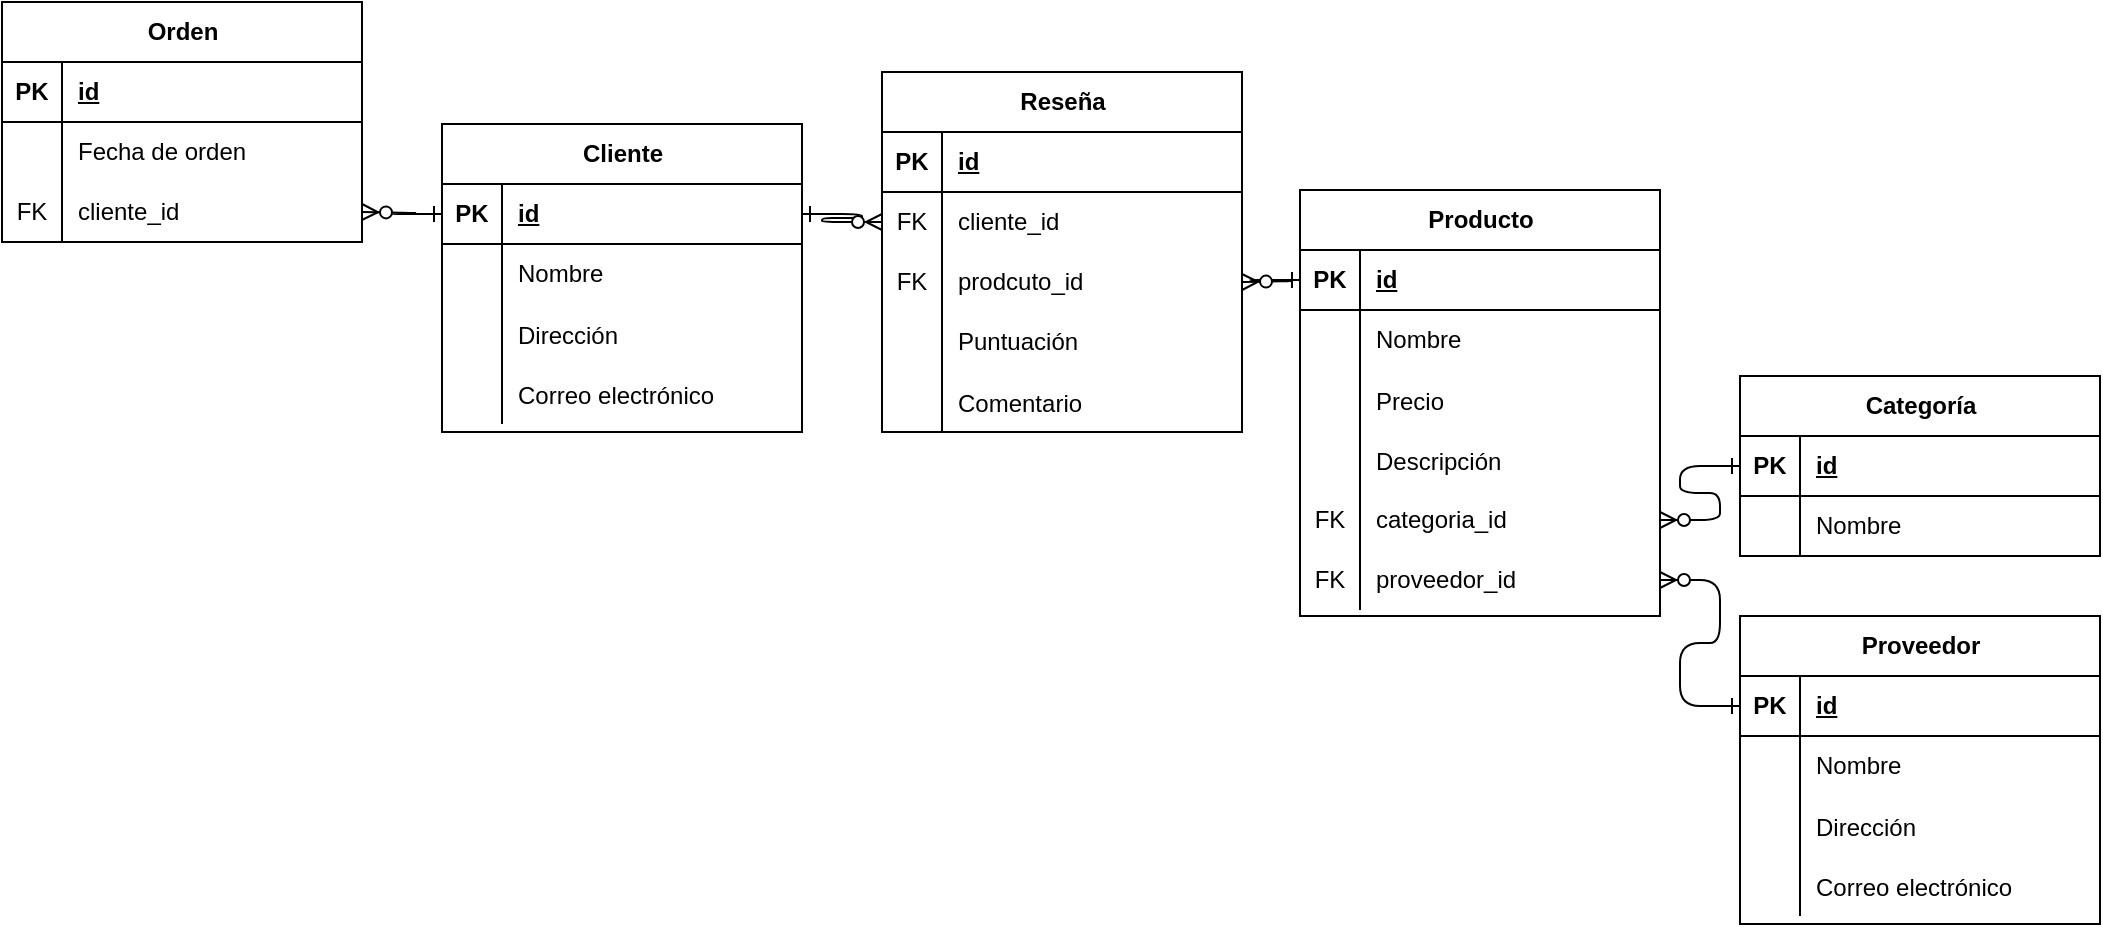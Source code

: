 <mxfile version="21.7.2" type="device">
  <diagram id="R2lEEEUBdFMjLlhIrx00" name="Page-1">
    <mxGraphModel dx="1912" dy="1043" grid="1" gridSize="11" guides="1" tooltips="1" connect="1" arrows="1" fold="1" page="1" pageScale="1" pageWidth="1100" pageHeight="850" math="0" shadow="0" extFonts="Permanent Marker^https://fonts.googleapis.com/css?family=Permanent+Marker">
      <root>
        <mxCell id="0" />
        <mxCell id="1" parent="0" />
        <mxCell id="FUUHJdsLU1o-lYNFw-Em-106" value="" style="edgeStyle=entityRelationEdgeStyle;endArrow=ERzeroToMany;startArrow=ERone;endFill=1;startFill=0;exitX=0;exitY=0.5;exitDx=0;exitDy=0;entryX=1;entryY=0.5;entryDx=0;entryDy=0;" edge="1" parent="1" source="FUUHJdsLU1o-lYNFw-Em-118" target="FUUHJdsLU1o-lYNFw-Em-114">
          <mxGeometry width="100" height="100" relative="1" as="geometry">
            <mxPoint x="118.0" y="330" as="sourcePoint" />
            <mxPoint x="118.0" y="520" as="targetPoint" />
            <Array as="points">
              <mxPoint x="231" y="265" />
              <mxPoint x="220" y="264" />
            </Array>
          </mxGeometry>
        </mxCell>
        <mxCell id="FUUHJdsLU1o-lYNFw-Em-107" value="Orden" style="shape=table;startSize=30;container=1;collapsible=1;childLayout=tableLayout;fixedRows=1;rowLines=0;fontStyle=1;align=center;resizeLast=1;html=1;" vertex="1" parent="1">
          <mxGeometry x="22" y="159" width="180" height="120" as="geometry" />
        </mxCell>
        <mxCell id="FUUHJdsLU1o-lYNFw-Em-108" value="" style="shape=tableRow;horizontal=0;startSize=0;swimlaneHead=0;swimlaneBody=0;fillColor=none;collapsible=0;dropTarget=0;points=[[0,0.5],[1,0.5]];portConstraint=eastwest;top=0;left=0;right=0;bottom=1;" vertex="1" parent="FUUHJdsLU1o-lYNFw-Em-107">
          <mxGeometry y="30" width="180" height="30" as="geometry" />
        </mxCell>
        <mxCell id="FUUHJdsLU1o-lYNFw-Em-109" value="PK" style="shape=partialRectangle;connectable=0;fillColor=none;top=0;left=0;bottom=0;right=0;fontStyle=1;overflow=hidden;whiteSpace=wrap;html=1;" vertex="1" parent="FUUHJdsLU1o-lYNFw-Em-108">
          <mxGeometry width="30" height="30" as="geometry">
            <mxRectangle width="30" height="30" as="alternateBounds" />
          </mxGeometry>
        </mxCell>
        <mxCell id="FUUHJdsLU1o-lYNFw-Em-110" value="id" style="shape=partialRectangle;connectable=0;fillColor=none;top=0;left=0;bottom=0;right=0;align=left;spacingLeft=6;fontStyle=5;overflow=hidden;whiteSpace=wrap;html=1;" vertex="1" parent="FUUHJdsLU1o-lYNFw-Em-108">
          <mxGeometry x="30" width="150" height="30" as="geometry">
            <mxRectangle width="150" height="30" as="alternateBounds" />
          </mxGeometry>
        </mxCell>
        <mxCell id="FUUHJdsLU1o-lYNFw-Em-111" value="" style="shape=tableRow;horizontal=0;startSize=0;swimlaneHead=0;swimlaneBody=0;fillColor=none;collapsible=0;dropTarget=0;points=[[0,0.5],[1,0.5]];portConstraint=eastwest;top=0;left=0;right=0;bottom=0;" vertex="1" parent="FUUHJdsLU1o-lYNFw-Em-107">
          <mxGeometry y="60" width="180" height="30" as="geometry" />
        </mxCell>
        <mxCell id="FUUHJdsLU1o-lYNFw-Em-112" value="" style="shape=partialRectangle;connectable=0;fillColor=none;top=0;left=0;bottom=0;right=0;editable=1;overflow=hidden;whiteSpace=wrap;html=1;" vertex="1" parent="FUUHJdsLU1o-lYNFw-Em-111">
          <mxGeometry width="30" height="30" as="geometry">
            <mxRectangle width="30" height="30" as="alternateBounds" />
          </mxGeometry>
        </mxCell>
        <mxCell id="FUUHJdsLU1o-lYNFw-Em-113" value="Fecha de orden" style="shape=partialRectangle;connectable=0;fillColor=none;top=0;left=0;bottom=0;right=0;align=left;spacingLeft=6;overflow=hidden;whiteSpace=wrap;html=1;" vertex="1" parent="FUUHJdsLU1o-lYNFw-Em-111">
          <mxGeometry x="30" width="150" height="30" as="geometry">
            <mxRectangle width="150" height="30" as="alternateBounds" />
          </mxGeometry>
        </mxCell>
        <mxCell id="FUUHJdsLU1o-lYNFw-Em-114" value="" style="shape=tableRow;horizontal=0;startSize=0;swimlaneHead=0;swimlaneBody=0;fillColor=none;collapsible=0;dropTarget=0;points=[[0,0.5],[1,0.5]];portConstraint=eastwest;top=0;left=0;right=0;bottom=0;" vertex="1" parent="FUUHJdsLU1o-lYNFw-Em-107">
          <mxGeometry y="90" width="180" height="30" as="geometry" />
        </mxCell>
        <mxCell id="FUUHJdsLU1o-lYNFw-Em-115" value="FK" style="shape=partialRectangle;connectable=0;fillColor=none;top=0;left=0;bottom=0;right=0;fontStyle=0;overflow=hidden;whiteSpace=wrap;html=1;" vertex="1" parent="FUUHJdsLU1o-lYNFw-Em-114">
          <mxGeometry width="30" height="30" as="geometry">
            <mxRectangle width="30" height="30" as="alternateBounds" />
          </mxGeometry>
        </mxCell>
        <mxCell id="FUUHJdsLU1o-lYNFw-Em-116" value="cliente_id" style="shape=partialRectangle;connectable=0;fillColor=none;top=0;left=0;bottom=0;right=0;align=left;spacingLeft=6;fontStyle=0;overflow=hidden;whiteSpace=wrap;html=1;" vertex="1" parent="FUUHJdsLU1o-lYNFw-Em-114">
          <mxGeometry x="30" width="150" height="30" as="geometry">
            <mxRectangle width="150" height="30" as="alternateBounds" />
          </mxGeometry>
        </mxCell>
        <mxCell id="FUUHJdsLU1o-lYNFw-Em-117" value="Cliente" style="shape=table;startSize=30;container=1;collapsible=1;childLayout=tableLayout;fixedRows=1;rowLines=0;fontStyle=1;align=center;resizeLast=1;html=1;" vertex="1" parent="1">
          <mxGeometry x="242" y="220" width="180" height="154" as="geometry" />
        </mxCell>
        <mxCell id="FUUHJdsLU1o-lYNFw-Em-118" value="" style="shape=tableRow;horizontal=0;startSize=0;swimlaneHead=0;swimlaneBody=0;fillColor=none;collapsible=0;dropTarget=0;points=[[0,0.5],[1,0.5]];portConstraint=eastwest;top=0;left=0;right=0;bottom=1;" vertex="1" parent="FUUHJdsLU1o-lYNFw-Em-117">
          <mxGeometry y="30" width="180" height="30" as="geometry" />
        </mxCell>
        <mxCell id="FUUHJdsLU1o-lYNFw-Em-119" value="PK" style="shape=partialRectangle;connectable=0;fillColor=none;top=0;left=0;bottom=0;right=0;fontStyle=1;overflow=hidden;whiteSpace=wrap;html=1;" vertex="1" parent="FUUHJdsLU1o-lYNFw-Em-118">
          <mxGeometry width="30" height="30" as="geometry">
            <mxRectangle width="30" height="30" as="alternateBounds" />
          </mxGeometry>
        </mxCell>
        <mxCell id="FUUHJdsLU1o-lYNFw-Em-120" value="id" style="shape=partialRectangle;connectable=0;fillColor=none;top=0;left=0;bottom=0;right=0;align=left;spacingLeft=6;fontStyle=5;overflow=hidden;whiteSpace=wrap;html=1;" vertex="1" parent="FUUHJdsLU1o-lYNFw-Em-118">
          <mxGeometry x="30" width="150" height="30" as="geometry">
            <mxRectangle width="150" height="30" as="alternateBounds" />
          </mxGeometry>
        </mxCell>
        <mxCell id="FUUHJdsLU1o-lYNFw-Em-121" value="" style="shape=tableRow;horizontal=0;startSize=0;swimlaneHead=0;swimlaneBody=0;fillColor=none;collapsible=0;dropTarget=0;points=[[0,0.5],[1,0.5]];portConstraint=eastwest;top=0;left=0;right=0;bottom=0;" vertex="1" parent="FUUHJdsLU1o-lYNFw-Em-117">
          <mxGeometry y="60" width="180" height="30" as="geometry" />
        </mxCell>
        <mxCell id="FUUHJdsLU1o-lYNFw-Em-122" value="" style="shape=partialRectangle;connectable=0;fillColor=none;top=0;left=0;bottom=0;right=0;editable=1;overflow=hidden;whiteSpace=wrap;html=1;" vertex="1" parent="FUUHJdsLU1o-lYNFw-Em-121">
          <mxGeometry width="30" height="30" as="geometry">
            <mxRectangle width="30" height="30" as="alternateBounds" />
          </mxGeometry>
        </mxCell>
        <mxCell id="FUUHJdsLU1o-lYNFw-Em-123" value="Nombre" style="shape=partialRectangle;connectable=0;fillColor=none;top=0;left=0;bottom=0;right=0;align=left;spacingLeft=6;overflow=hidden;whiteSpace=wrap;html=1;" vertex="1" parent="FUUHJdsLU1o-lYNFw-Em-121">
          <mxGeometry x="30" width="150" height="30" as="geometry">
            <mxRectangle width="150" height="30" as="alternateBounds" />
          </mxGeometry>
        </mxCell>
        <mxCell id="FUUHJdsLU1o-lYNFw-Em-128" value="" style="shape=tableRow;horizontal=0;startSize=0;swimlaneHead=0;swimlaneBody=0;fillColor=none;collapsible=0;dropTarget=0;points=[[0,0.5],[1,0.5]];portConstraint=eastwest;top=0;left=0;right=0;bottom=0;" vertex="1" parent="FUUHJdsLU1o-lYNFw-Em-117">
          <mxGeometry y="90" width="180" height="30" as="geometry" />
        </mxCell>
        <mxCell id="FUUHJdsLU1o-lYNFw-Em-129" value="" style="shape=partialRectangle;connectable=0;fillColor=none;top=0;left=0;bottom=0;right=0;editable=1;overflow=hidden;" vertex="1" parent="FUUHJdsLU1o-lYNFw-Em-128">
          <mxGeometry width="30" height="30" as="geometry">
            <mxRectangle width="30" height="30" as="alternateBounds" />
          </mxGeometry>
        </mxCell>
        <mxCell id="FUUHJdsLU1o-lYNFw-Em-130" value="Dirección" style="shape=partialRectangle;connectable=0;fillColor=none;top=0;left=0;bottom=0;right=0;align=left;spacingLeft=6;overflow=hidden;" vertex="1" parent="FUUHJdsLU1o-lYNFw-Em-128">
          <mxGeometry x="30" width="150" height="30" as="geometry">
            <mxRectangle width="150" height="30" as="alternateBounds" />
          </mxGeometry>
        </mxCell>
        <mxCell id="FUUHJdsLU1o-lYNFw-Em-132" value="" style="shape=tableRow;horizontal=0;startSize=0;swimlaneHead=0;swimlaneBody=0;fillColor=none;collapsible=0;dropTarget=0;points=[[0,0.5],[1,0.5]];portConstraint=eastwest;top=0;left=0;right=0;bottom=0;" vertex="1" parent="FUUHJdsLU1o-lYNFw-Em-117">
          <mxGeometry y="120" width="180" height="30" as="geometry" />
        </mxCell>
        <mxCell id="FUUHJdsLU1o-lYNFw-Em-133" value="" style="shape=partialRectangle;connectable=0;fillColor=none;top=0;left=0;bottom=0;right=0;editable=1;overflow=hidden;" vertex="1" parent="FUUHJdsLU1o-lYNFw-Em-132">
          <mxGeometry width="30" height="30" as="geometry">
            <mxRectangle width="30" height="30" as="alternateBounds" />
          </mxGeometry>
        </mxCell>
        <mxCell id="FUUHJdsLU1o-lYNFw-Em-134" value="Correo electrónico" style="shape=partialRectangle;connectable=0;fillColor=none;top=0;left=0;bottom=0;right=0;align=left;spacingLeft=6;overflow=hidden;" vertex="1" parent="FUUHJdsLU1o-lYNFw-Em-132">
          <mxGeometry x="30" width="150" height="30" as="geometry">
            <mxRectangle width="150" height="30" as="alternateBounds" />
          </mxGeometry>
        </mxCell>
        <mxCell id="FUUHJdsLU1o-lYNFw-Em-156" value="Reseña" style="shape=table;startSize=30;container=1;collapsible=1;childLayout=tableLayout;fixedRows=1;rowLines=0;fontStyle=1;align=center;resizeLast=1;html=1;" vertex="1" parent="1">
          <mxGeometry x="462" y="194" width="180" height="180" as="geometry" />
        </mxCell>
        <mxCell id="FUUHJdsLU1o-lYNFw-Em-157" value="" style="shape=tableRow;horizontal=0;startSize=0;swimlaneHead=0;swimlaneBody=0;fillColor=none;collapsible=0;dropTarget=0;points=[[0,0.5],[1,0.5]];portConstraint=eastwest;top=0;left=0;right=0;bottom=1;" vertex="1" parent="FUUHJdsLU1o-lYNFw-Em-156">
          <mxGeometry y="30" width="180" height="30" as="geometry" />
        </mxCell>
        <mxCell id="FUUHJdsLU1o-lYNFw-Em-158" value="PK" style="shape=partialRectangle;connectable=0;fillColor=none;top=0;left=0;bottom=0;right=0;fontStyle=1;overflow=hidden;whiteSpace=wrap;html=1;" vertex="1" parent="FUUHJdsLU1o-lYNFw-Em-157">
          <mxGeometry width="30" height="30" as="geometry">
            <mxRectangle width="30" height="30" as="alternateBounds" />
          </mxGeometry>
        </mxCell>
        <mxCell id="FUUHJdsLU1o-lYNFw-Em-159" value="id" style="shape=partialRectangle;connectable=0;fillColor=none;top=0;left=0;bottom=0;right=0;align=left;spacingLeft=6;fontStyle=5;overflow=hidden;whiteSpace=wrap;html=1;" vertex="1" parent="FUUHJdsLU1o-lYNFw-Em-157">
          <mxGeometry x="30" width="150" height="30" as="geometry">
            <mxRectangle width="150" height="30" as="alternateBounds" />
          </mxGeometry>
        </mxCell>
        <mxCell id="FUUHJdsLU1o-lYNFw-Em-177" value="" style="shape=tableRow;horizontal=0;startSize=0;swimlaneHead=0;swimlaneBody=0;fillColor=none;collapsible=0;dropTarget=0;points=[[0,0.5],[1,0.5]];portConstraint=eastwest;top=0;left=0;right=0;bottom=0;" vertex="1" parent="FUUHJdsLU1o-lYNFw-Em-156">
          <mxGeometry y="60" width="180" height="30" as="geometry" />
        </mxCell>
        <mxCell id="FUUHJdsLU1o-lYNFw-Em-178" value="FK" style="shape=partialRectangle;connectable=0;fillColor=none;top=0;left=0;bottom=0;right=0;fontStyle=0;overflow=hidden;whiteSpace=wrap;html=1;" vertex="1" parent="FUUHJdsLU1o-lYNFw-Em-177">
          <mxGeometry width="30" height="30" as="geometry">
            <mxRectangle width="30" height="30" as="alternateBounds" />
          </mxGeometry>
        </mxCell>
        <mxCell id="FUUHJdsLU1o-lYNFw-Em-179" value="cliente_id" style="shape=partialRectangle;connectable=0;fillColor=none;top=0;left=0;bottom=0;right=0;align=left;spacingLeft=6;fontStyle=0;overflow=hidden;whiteSpace=wrap;html=1;" vertex="1" parent="FUUHJdsLU1o-lYNFw-Em-177">
          <mxGeometry x="30" width="150" height="30" as="geometry">
            <mxRectangle width="150" height="30" as="alternateBounds" />
          </mxGeometry>
        </mxCell>
        <mxCell id="FUUHJdsLU1o-lYNFw-Em-173" value="" style="shape=tableRow;horizontal=0;startSize=0;swimlaneHead=0;swimlaneBody=0;fillColor=none;collapsible=0;dropTarget=0;points=[[0,0.5],[1,0.5]];portConstraint=eastwest;top=0;left=0;right=0;bottom=0;" vertex="1" parent="FUUHJdsLU1o-lYNFw-Em-156">
          <mxGeometry y="90" width="180" height="30" as="geometry" />
        </mxCell>
        <mxCell id="FUUHJdsLU1o-lYNFw-Em-174" value="FK" style="shape=partialRectangle;connectable=0;fillColor=none;top=0;left=0;bottom=0;right=0;fontStyle=0;overflow=hidden;whiteSpace=wrap;html=1;" vertex="1" parent="FUUHJdsLU1o-lYNFw-Em-173">
          <mxGeometry width="30" height="30" as="geometry">
            <mxRectangle width="30" height="30" as="alternateBounds" />
          </mxGeometry>
        </mxCell>
        <mxCell id="FUUHJdsLU1o-lYNFw-Em-175" value="prodcuto_id" style="shape=partialRectangle;connectable=0;fillColor=none;top=0;left=0;bottom=0;right=0;align=left;spacingLeft=6;fontStyle=0;overflow=hidden;whiteSpace=wrap;html=1;" vertex="1" parent="FUUHJdsLU1o-lYNFw-Em-173">
          <mxGeometry x="30" width="150" height="30" as="geometry">
            <mxRectangle width="150" height="30" as="alternateBounds" />
          </mxGeometry>
        </mxCell>
        <mxCell id="FUUHJdsLU1o-lYNFw-Em-160" value="" style="shape=tableRow;horizontal=0;startSize=0;swimlaneHead=0;swimlaneBody=0;fillColor=none;collapsible=0;dropTarget=0;points=[[0,0.5],[1,0.5]];portConstraint=eastwest;top=0;left=0;right=0;bottom=0;" vertex="1" parent="FUUHJdsLU1o-lYNFw-Em-156">
          <mxGeometry y="120" width="180" height="30" as="geometry" />
        </mxCell>
        <mxCell id="FUUHJdsLU1o-lYNFw-Em-161" value="" style="shape=partialRectangle;connectable=0;fillColor=none;top=0;left=0;bottom=0;right=0;editable=1;overflow=hidden;whiteSpace=wrap;html=1;" vertex="1" parent="FUUHJdsLU1o-lYNFw-Em-160">
          <mxGeometry width="30" height="30" as="geometry">
            <mxRectangle width="30" height="30" as="alternateBounds" />
          </mxGeometry>
        </mxCell>
        <mxCell id="FUUHJdsLU1o-lYNFw-Em-162" value="Puntuación" style="shape=partialRectangle;connectable=0;fillColor=none;top=0;left=0;bottom=0;right=0;align=left;spacingLeft=6;overflow=hidden;whiteSpace=wrap;html=1;" vertex="1" parent="FUUHJdsLU1o-lYNFw-Em-160">
          <mxGeometry x="30" width="150" height="30" as="geometry">
            <mxRectangle width="150" height="30" as="alternateBounds" />
          </mxGeometry>
        </mxCell>
        <mxCell id="FUUHJdsLU1o-lYNFw-Em-163" value="" style="shape=tableRow;horizontal=0;startSize=0;swimlaneHead=0;swimlaneBody=0;fillColor=none;collapsible=0;dropTarget=0;points=[[0,0.5],[1,0.5]];portConstraint=eastwest;top=0;left=0;right=0;bottom=0;" vertex="1" parent="FUUHJdsLU1o-lYNFw-Em-156">
          <mxGeometry y="150" width="180" height="30" as="geometry" />
        </mxCell>
        <mxCell id="FUUHJdsLU1o-lYNFw-Em-164" value="" style="shape=partialRectangle;connectable=0;fillColor=none;top=0;left=0;bottom=0;right=0;editable=1;overflow=hidden;" vertex="1" parent="FUUHJdsLU1o-lYNFw-Em-163">
          <mxGeometry width="30" height="30" as="geometry">
            <mxRectangle width="30" height="30" as="alternateBounds" />
          </mxGeometry>
        </mxCell>
        <mxCell id="FUUHJdsLU1o-lYNFw-Em-165" value="Comentario" style="shape=partialRectangle;connectable=0;fillColor=none;top=0;left=0;bottom=0;right=0;align=left;spacingLeft=6;overflow=hidden;" vertex="1" parent="FUUHJdsLU1o-lYNFw-Em-163">
          <mxGeometry x="30" width="150" height="30" as="geometry">
            <mxRectangle width="150" height="30" as="alternateBounds" />
          </mxGeometry>
        </mxCell>
        <mxCell id="FUUHJdsLU1o-lYNFw-Em-180" value="" style="edgeStyle=entityRelationEdgeStyle;endArrow=ERzeroToMany;startArrow=ERone;endFill=1;startFill=0;exitX=1;exitY=0.5;exitDx=0;exitDy=0;entryX=0;entryY=0.5;entryDx=0;entryDy=0;" edge="1" parent="1" source="FUUHJdsLU1o-lYNFw-Em-118" target="FUUHJdsLU1o-lYNFw-Em-177">
          <mxGeometry width="100" height="100" relative="1" as="geometry">
            <mxPoint x="576" y="369" as="sourcePoint" />
            <mxPoint x="514" y="374" as="targetPoint" />
            <Array as="points">
              <mxPoint x="543" y="369" />
              <mxPoint x="532" y="368" />
              <mxPoint x="664" y="390" />
            </Array>
          </mxGeometry>
        </mxCell>
        <mxCell id="FUUHJdsLU1o-lYNFw-Em-182" value="Producto" style="shape=table;startSize=30;container=1;collapsible=1;childLayout=tableLayout;fixedRows=1;rowLines=0;fontStyle=1;align=center;resizeLast=1;html=1;" vertex="1" parent="1">
          <mxGeometry x="671" y="253" width="180" height="213" as="geometry" />
        </mxCell>
        <mxCell id="FUUHJdsLU1o-lYNFw-Em-183" value="" style="shape=tableRow;horizontal=0;startSize=0;swimlaneHead=0;swimlaneBody=0;fillColor=none;collapsible=0;dropTarget=0;points=[[0,0.5],[1,0.5]];portConstraint=eastwest;top=0;left=0;right=0;bottom=1;" vertex="1" parent="FUUHJdsLU1o-lYNFw-Em-182">
          <mxGeometry y="30" width="180" height="30" as="geometry" />
        </mxCell>
        <mxCell id="FUUHJdsLU1o-lYNFw-Em-184" value="PK" style="shape=partialRectangle;connectable=0;fillColor=none;top=0;left=0;bottom=0;right=0;fontStyle=1;overflow=hidden;whiteSpace=wrap;html=1;" vertex="1" parent="FUUHJdsLU1o-lYNFw-Em-183">
          <mxGeometry width="30" height="30" as="geometry">
            <mxRectangle width="30" height="30" as="alternateBounds" />
          </mxGeometry>
        </mxCell>
        <mxCell id="FUUHJdsLU1o-lYNFw-Em-185" value="id" style="shape=partialRectangle;connectable=0;fillColor=none;top=0;left=0;bottom=0;right=0;align=left;spacingLeft=6;fontStyle=5;overflow=hidden;whiteSpace=wrap;html=1;" vertex="1" parent="FUUHJdsLU1o-lYNFw-Em-183">
          <mxGeometry x="30" width="150" height="30" as="geometry">
            <mxRectangle width="150" height="30" as="alternateBounds" />
          </mxGeometry>
        </mxCell>
        <mxCell id="FUUHJdsLU1o-lYNFw-Em-192" value="" style="shape=tableRow;horizontal=0;startSize=0;swimlaneHead=0;swimlaneBody=0;fillColor=none;collapsible=0;dropTarget=0;points=[[0,0.5],[1,0.5]];portConstraint=eastwest;top=0;left=0;right=0;bottom=0;" vertex="1" parent="FUUHJdsLU1o-lYNFw-Em-182">
          <mxGeometry y="60" width="180" height="30" as="geometry" />
        </mxCell>
        <mxCell id="FUUHJdsLU1o-lYNFw-Em-193" value="" style="shape=partialRectangle;connectable=0;fillColor=none;top=0;left=0;bottom=0;right=0;editable=1;overflow=hidden;whiteSpace=wrap;html=1;" vertex="1" parent="FUUHJdsLU1o-lYNFw-Em-192">
          <mxGeometry width="30" height="30" as="geometry">
            <mxRectangle width="30" height="30" as="alternateBounds" />
          </mxGeometry>
        </mxCell>
        <mxCell id="FUUHJdsLU1o-lYNFw-Em-194" value="Nombre" style="shape=partialRectangle;connectable=0;fillColor=none;top=0;left=0;bottom=0;right=0;align=left;spacingLeft=6;overflow=hidden;whiteSpace=wrap;html=1;" vertex="1" parent="FUUHJdsLU1o-lYNFw-Em-192">
          <mxGeometry x="30" width="150" height="30" as="geometry">
            <mxRectangle width="150" height="30" as="alternateBounds" />
          </mxGeometry>
        </mxCell>
        <mxCell id="FUUHJdsLU1o-lYNFw-Em-195" value="" style="shape=tableRow;horizontal=0;startSize=0;swimlaneHead=0;swimlaneBody=0;fillColor=none;collapsible=0;dropTarget=0;points=[[0,0.5],[1,0.5]];portConstraint=eastwest;top=0;left=0;right=0;bottom=0;" vertex="1" parent="FUUHJdsLU1o-lYNFw-Em-182">
          <mxGeometry y="90" width="180" height="30" as="geometry" />
        </mxCell>
        <mxCell id="FUUHJdsLU1o-lYNFw-Em-196" value="" style="shape=partialRectangle;connectable=0;fillColor=none;top=0;left=0;bottom=0;right=0;editable=1;overflow=hidden;" vertex="1" parent="FUUHJdsLU1o-lYNFw-Em-195">
          <mxGeometry width="30" height="30" as="geometry">
            <mxRectangle width="30" height="30" as="alternateBounds" />
          </mxGeometry>
        </mxCell>
        <mxCell id="FUUHJdsLU1o-lYNFw-Em-197" value="Precio" style="shape=partialRectangle;connectable=0;fillColor=none;top=0;left=0;bottom=0;right=0;align=left;spacingLeft=6;overflow=hidden;" vertex="1" parent="FUUHJdsLU1o-lYNFw-Em-195">
          <mxGeometry x="30" width="150" height="30" as="geometry">
            <mxRectangle width="150" height="30" as="alternateBounds" />
          </mxGeometry>
        </mxCell>
        <mxCell id="FUUHJdsLU1o-lYNFw-Em-199" value="" style="shape=tableRow;horizontal=0;startSize=0;swimlaneHead=0;swimlaneBody=0;fillColor=none;collapsible=0;dropTarget=0;points=[[0,0.5],[1,0.5]];portConstraint=eastwest;top=0;left=0;right=0;bottom=0;" vertex="1" parent="FUUHJdsLU1o-lYNFw-Em-182">
          <mxGeometry y="120" width="180" height="30" as="geometry" />
        </mxCell>
        <mxCell id="FUUHJdsLU1o-lYNFw-Em-200" value="" style="shape=partialRectangle;connectable=0;fillColor=none;top=0;left=0;bottom=0;right=0;editable=1;overflow=hidden;" vertex="1" parent="FUUHJdsLU1o-lYNFw-Em-199">
          <mxGeometry width="30" height="30" as="geometry">
            <mxRectangle width="30" height="30" as="alternateBounds" />
          </mxGeometry>
        </mxCell>
        <mxCell id="FUUHJdsLU1o-lYNFw-Em-201" value="Descripción" style="shape=partialRectangle;connectable=0;fillColor=none;top=0;left=0;bottom=0;right=0;align=left;spacingLeft=6;overflow=hidden;" vertex="1" parent="FUUHJdsLU1o-lYNFw-Em-199">
          <mxGeometry x="30" width="150" height="30" as="geometry">
            <mxRectangle width="150" height="30" as="alternateBounds" />
          </mxGeometry>
        </mxCell>
        <mxCell id="FUUHJdsLU1o-lYNFw-Em-189" value="" style="shape=tableRow;horizontal=0;startSize=0;swimlaneHead=0;swimlaneBody=0;fillColor=none;collapsible=0;dropTarget=0;points=[[0,0.5],[1,0.5]];portConstraint=eastwest;top=0;left=0;right=0;bottom=0;" vertex="1" parent="FUUHJdsLU1o-lYNFw-Em-182">
          <mxGeometry y="150" width="180" height="30" as="geometry" />
        </mxCell>
        <mxCell id="FUUHJdsLU1o-lYNFw-Em-190" value="FK" style="shape=partialRectangle;connectable=0;fillColor=none;top=0;left=0;bottom=0;right=0;fontStyle=0;overflow=hidden;whiteSpace=wrap;html=1;" vertex="1" parent="FUUHJdsLU1o-lYNFw-Em-189">
          <mxGeometry width="30" height="30" as="geometry">
            <mxRectangle width="30" height="30" as="alternateBounds" />
          </mxGeometry>
        </mxCell>
        <mxCell id="FUUHJdsLU1o-lYNFw-Em-191" value="categoria_id" style="shape=partialRectangle;connectable=0;fillColor=none;top=0;left=0;bottom=0;right=0;align=left;spacingLeft=6;fontStyle=0;overflow=hidden;whiteSpace=wrap;html=1;" vertex="1" parent="FUUHJdsLU1o-lYNFw-Em-189">
          <mxGeometry x="30" width="150" height="30" as="geometry">
            <mxRectangle width="150" height="30" as="alternateBounds" />
          </mxGeometry>
        </mxCell>
        <mxCell id="FUUHJdsLU1o-lYNFw-Em-186" value="" style="shape=tableRow;horizontal=0;startSize=0;swimlaneHead=0;swimlaneBody=0;fillColor=none;collapsible=0;dropTarget=0;points=[[0,0.5],[1,0.5]];portConstraint=eastwest;top=0;left=0;right=0;bottom=0;" vertex="1" parent="FUUHJdsLU1o-lYNFw-Em-182">
          <mxGeometry y="180" width="180" height="30" as="geometry" />
        </mxCell>
        <mxCell id="FUUHJdsLU1o-lYNFw-Em-187" value="FK" style="shape=partialRectangle;connectable=0;fillColor=none;top=0;left=0;bottom=0;right=0;fontStyle=0;overflow=hidden;whiteSpace=wrap;html=1;" vertex="1" parent="FUUHJdsLU1o-lYNFw-Em-186">
          <mxGeometry width="30" height="30" as="geometry">
            <mxRectangle width="30" height="30" as="alternateBounds" />
          </mxGeometry>
        </mxCell>
        <mxCell id="FUUHJdsLU1o-lYNFw-Em-188" value="proveedor_id" style="shape=partialRectangle;connectable=0;fillColor=none;top=0;left=0;bottom=0;right=0;align=left;spacingLeft=6;fontStyle=0;overflow=hidden;whiteSpace=wrap;html=1;" vertex="1" parent="FUUHJdsLU1o-lYNFw-Em-186">
          <mxGeometry x="30" width="150" height="30" as="geometry">
            <mxRectangle width="150" height="30" as="alternateBounds" />
          </mxGeometry>
        </mxCell>
        <mxCell id="FUUHJdsLU1o-lYNFw-Em-218" value="" style="edgeStyle=entityRelationEdgeStyle;endArrow=ERzeroToMany;startArrow=ERone;endFill=1;startFill=0;exitX=0;exitY=0.5;exitDx=0;exitDy=0;entryX=1;entryY=0.5;entryDx=0;entryDy=0;" edge="1" parent="1" source="FUUHJdsLU1o-lYNFw-Em-183" target="FUUHJdsLU1o-lYNFw-Em-173">
          <mxGeometry width="100" height="100" relative="1" as="geometry">
            <mxPoint x="598" y="485" as="sourcePoint" />
            <mxPoint x="558" y="484" as="targetPoint" />
            <Array as="points">
              <mxPoint x="587" y="485" />
              <mxPoint x="576" y="484" />
            </Array>
          </mxGeometry>
        </mxCell>
        <mxCell id="FUUHJdsLU1o-lYNFw-Em-219" value="Categoría" style="shape=table;startSize=30;container=1;collapsible=1;childLayout=tableLayout;fixedRows=1;rowLines=0;fontStyle=1;align=center;resizeLast=1;html=1;" vertex="1" parent="1">
          <mxGeometry x="891" y="346" width="180" height="90" as="geometry" />
        </mxCell>
        <mxCell id="FUUHJdsLU1o-lYNFw-Em-220" value="" style="shape=tableRow;horizontal=0;startSize=0;swimlaneHead=0;swimlaneBody=0;fillColor=none;collapsible=0;dropTarget=0;points=[[0,0.5],[1,0.5]];portConstraint=eastwest;top=0;left=0;right=0;bottom=1;" vertex="1" parent="FUUHJdsLU1o-lYNFw-Em-219">
          <mxGeometry y="30" width="180" height="30" as="geometry" />
        </mxCell>
        <mxCell id="FUUHJdsLU1o-lYNFw-Em-221" value="PK" style="shape=partialRectangle;connectable=0;fillColor=none;top=0;left=0;bottom=0;right=0;fontStyle=1;overflow=hidden;whiteSpace=wrap;html=1;" vertex="1" parent="FUUHJdsLU1o-lYNFw-Em-220">
          <mxGeometry width="30" height="30" as="geometry">
            <mxRectangle width="30" height="30" as="alternateBounds" />
          </mxGeometry>
        </mxCell>
        <mxCell id="FUUHJdsLU1o-lYNFw-Em-222" value="id" style="shape=partialRectangle;connectable=0;fillColor=none;top=0;left=0;bottom=0;right=0;align=left;spacingLeft=6;fontStyle=5;overflow=hidden;whiteSpace=wrap;html=1;" vertex="1" parent="FUUHJdsLU1o-lYNFw-Em-220">
          <mxGeometry x="30" width="150" height="30" as="geometry">
            <mxRectangle width="150" height="30" as="alternateBounds" />
          </mxGeometry>
        </mxCell>
        <mxCell id="FUUHJdsLU1o-lYNFw-Em-223" value="" style="shape=tableRow;horizontal=0;startSize=0;swimlaneHead=0;swimlaneBody=0;fillColor=none;collapsible=0;dropTarget=0;points=[[0,0.5],[1,0.5]];portConstraint=eastwest;top=0;left=0;right=0;bottom=0;" vertex="1" parent="FUUHJdsLU1o-lYNFw-Em-219">
          <mxGeometry y="60" width="180" height="30" as="geometry" />
        </mxCell>
        <mxCell id="FUUHJdsLU1o-lYNFw-Em-224" value="" style="shape=partialRectangle;connectable=0;fillColor=none;top=0;left=0;bottom=0;right=0;editable=1;overflow=hidden;whiteSpace=wrap;html=1;" vertex="1" parent="FUUHJdsLU1o-lYNFw-Em-223">
          <mxGeometry width="30" height="30" as="geometry">
            <mxRectangle width="30" height="30" as="alternateBounds" />
          </mxGeometry>
        </mxCell>
        <mxCell id="FUUHJdsLU1o-lYNFw-Em-225" value="Nombre" style="shape=partialRectangle;connectable=0;fillColor=none;top=0;left=0;bottom=0;right=0;align=left;spacingLeft=6;overflow=hidden;whiteSpace=wrap;html=1;" vertex="1" parent="FUUHJdsLU1o-lYNFw-Em-223">
          <mxGeometry x="30" width="150" height="30" as="geometry">
            <mxRectangle width="150" height="30" as="alternateBounds" />
          </mxGeometry>
        </mxCell>
        <mxCell id="FUUHJdsLU1o-lYNFw-Em-229" value="Proveedor" style="shape=table;startSize=30;container=1;collapsible=1;childLayout=tableLayout;fixedRows=1;rowLines=0;fontStyle=1;align=center;resizeLast=1;html=1;" vertex="1" parent="1">
          <mxGeometry x="891" y="466" width="180" height="154" as="geometry" />
        </mxCell>
        <mxCell id="FUUHJdsLU1o-lYNFw-Em-230" value="" style="shape=tableRow;horizontal=0;startSize=0;swimlaneHead=0;swimlaneBody=0;fillColor=none;collapsible=0;dropTarget=0;points=[[0,0.5],[1,0.5]];portConstraint=eastwest;top=0;left=0;right=0;bottom=1;" vertex="1" parent="FUUHJdsLU1o-lYNFw-Em-229">
          <mxGeometry y="30" width="180" height="30" as="geometry" />
        </mxCell>
        <mxCell id="FUUHJdsLU1o-lYNFw-Em-231" value="PK" style="shape=partialRectangle;connectable=0;fillColor=none;top=0;left=0;bottom=0;right=0;fontStyle=1;overflow=hidden;whiteSpace=wrap;html=1;" vertex="1" parent="FUUHJdsLU1o-lYNFw-Em-230">
          <mxGeometry width="30" height="30" as="geometry">
            <mxRectangle width="30" height="30" as="alternateBounds" />
          </mxGeometry>
        </mxCell>
        <mxCell id="FUUHJdsLU1o-lYNFw-Em-232" value="id" style="shape=partialRectangle;connectable=0;fillColor=none;top=0;left=0;bottom=0;right=0;align=left;spacingLeft=6;fontStyle=5;overflow=hidden;whiteSpace=wrap;html=1;" vertex="1" parent="FUUHJdsLU1o-lYNFw-Em-230">
          <mxGeometry x="30" width="150" height="30" as="geometry">
            <mxRectangle width="150" height="30" as="alternateBounds" />
          </mxGeometry>
        </mxCell>
        <mxCell id="FUUHJdsLU1o-lYNFw-Em-233" value="" style="shape=tableRow;horizontal=0;startSize=0;swimlaneHead=0;swimlaneBody=0;fillColor=none;collapsible=0;dropTarget=0;points=[[0,0.5],[1,0.5]];portConstraint=eastwest;top=0;left=0;right=0;bottom=0;" vertex="1" parent="FUUHJdsLU1o-lYNFw-Em-229">
          <mxGeometry y="60" width="180" height="30" as="geometry" />
        </mxCell>
        <mxCell id="FUUHJdsLU1o-lYNFw-Em-234" value="" style="shape=partialRectangle;connectable=0;fillColor=none;top=0;left=0;bottom=0;right=0;editable=1;overflow=hidden;whiteSpace=wrap;html=1;" vertex="1" parent="FUUHJdsLU1o-lYNFw-Em-233">
          <mxGeometry width="30" height="30" as="geometry">
            <mxRectangle width="30" height="30" as="alternateBounds" />
          </mxGeometry>
        </mxCell>
        <mxCell id="FUUHJdsLU1o-lYNFw-Em-235" value="Nombre" style="shape=partialRectangle;connectable=0;fillColor=none;top=0;left=0;bottom=0;right=0;align=left;spacingLeft=6;overflow=hidden;whiteSpace=wrap;html=1;" vertex="1" parent="FUUHJdsLU1o-lYNFw-Em-233">
          <mxGeometry x="30" width="150" height="30" as="geometry">
            <mxRectangle width="150" height="30" as="alternateBounds" />
          </mxGeometry>
        </mxCell>
        <mxCell id="FUUHJdsLU1o-lYNFw-Em-236" value="" style="shape=tableRow;horizontal=0;startSize=0;swimlaneHead=0;swimlaneBody=0;fillColor=none;collapsible=0;dropTarget=0;points=[[0,0.5],[1,0.5]];portConstraint=eastwest;top=0;left=0;right=0;bottom=0;" vertex="1" parent="FUUHJdsLU1o-lYNFw-Em-229">
          <mxGeometry y="90" width="180" height="30" as="geometry" />
        </mxCell>
        <mxCell id="FUUHJdsLU1o-lYNFw-Em-237" value="" style="shape=partialRectangle;connectable=0;fillColor=none;top=0;left=0;bottom=0;right=0;editable=1;overflow=hidden;" vertex="1" parent="FUUHJdsLU1o-lYNFw-Em-236">
          <mxGeometry width="30" height="30" as="geometry">
            <mxRectangle width="30" height="30" as="alternateBounds" />
          </mxGeometry>
        </mxCell>
        <mxCell id="FUUHJdsLU1o-lYNFw-Em-238" value="Dirección" style="shape=partialRectangle;connectable=0;fillColor=none;top=0;left=0;bottom=0;right=0;align=left;spacingLeft=6;overflow=hidden;" vertex="1" parent="FUUHJdsLU1o-lYNFw-Em-236">
          <mxGeometry x="30" width="150" height="30" as="geometry">
            <mxRectangle width="150" height="30" as="alternateBounds" />
          </mxGeometry>
        </mxCell>
        <mxCell id="FUUHJdsLU1o-lYNFw-Em-239" value="" style="shape=tableRow;horizontal=0;startSize=0;swimlaneHead=0;swimlaneBody=0;fillColor=none;collapsible=0;dropTarget=0;points=[[0,0.5],[1,0.5]];portConstraint=eastwest;top=0;left=0;right=0;bottom=0;" vertex="1" parent="FUUHJdsLU1o-lYNFw-Em-229">
          <mxGeometry y="120" width="180" height="30" as="geometry" />
        </mxCell>
        <mxCell id="FUUHJdsLU1o-lYNFw-Em-240" value="" style="shape=partialRectangle;connectable=0;fillColor=none;top=0;left=0;bottom=0;right=0;editable=1;overflow=hidden;" vertex="1" parent="FUUHJdsLU1o-lYNFw-Em-239">
          <mxGeometry width="30" height="30" as="geometry">
            <mxRectangle width="30" height="30" as="alternateBounds" />
          </mxGeometry>
        </mxCell>
        <mxCell id="FUUHJdsLU1o-lYNFw-Em-241" value="Correo electrónico" style="shape=partialRectangle;connectable=0;fillColor=none;top=0;left=0;bottom=0;right=0;align=left;spacingLeft=6;overflow=hidden;" vertex="1" parent="FUUHJdsLU1o-lYNFw-Em-239">
          <mxGeometry x="30" width="150" height="30" as="geometry">
            <mxRectangle width="150" height="30" as="alternateBounds" />
          </mxGeometry>
        </mxCell>
        <mxCell id="FUUHJdsLU1o-lYNFw-Em-242" value="" style="edgeStyle=entityRelationEdgeStyle;endArrow=ERzeroToMany;startArrow=ERone;endFill=1;startFill=0;exitX=0;exitY=0.5;exitDx=0;exitDy=0;entryX=1;entryY=0.5;entryDx=0;entryDy=0;" edge="1" parent="1" source="FUUHJdsLU1o-lYNFw-Em-220" target="FUUHJdsLU1o-lYNFw-Em-189">
          <mxGeometry width="100" height="100" relative="1" as="geometry">
            <mxPoint x="682" y="309" as="sourcePoint" />
            <mxPoint x="653" y="310" as="targetPoint" />
            <Array as="points">
              <mxPoint x="598" y="496" />
              <mxPoint x="587" y="495" />
            </Array>
          </mxGeometry>
        </mxCell>
        <mxCell id="FUUHJdsLU1o-lYNFw-Em-243" value="" style="edgeStyle=entityRelationEdgeStyle;endArrow=ERzeroToMany;startArrow=ERone;endFill=1;startFill=0;exitX=0;exitY=0.5;exitDx=0;exitDy=0;entryX=1;entryY=0.5;entryDx=0;entryDy=0;" edge="1" parent="1" source="FUUHJdsLU1o-lYNFw-Em-230" target="FUUHJdsLU1o-lYNFw-Em-186">
          <mxGeometry width="100" height="100" relative="1" as="geometry">
            <mxPoint x="818" y="529.5" as="sourcePoint" />
            <mxPoint x="778" y="556.5" as="targetPoint" />
            <Array as="points">
              <mxPoint x="525" y="634.5" />
              <mxPoint x="514" y="633.5" />
            </Array>
          </mxGeometry>
        </mxCell>
      </root>
    </mxGraphModel>
  </diagram>
</mxfile>
